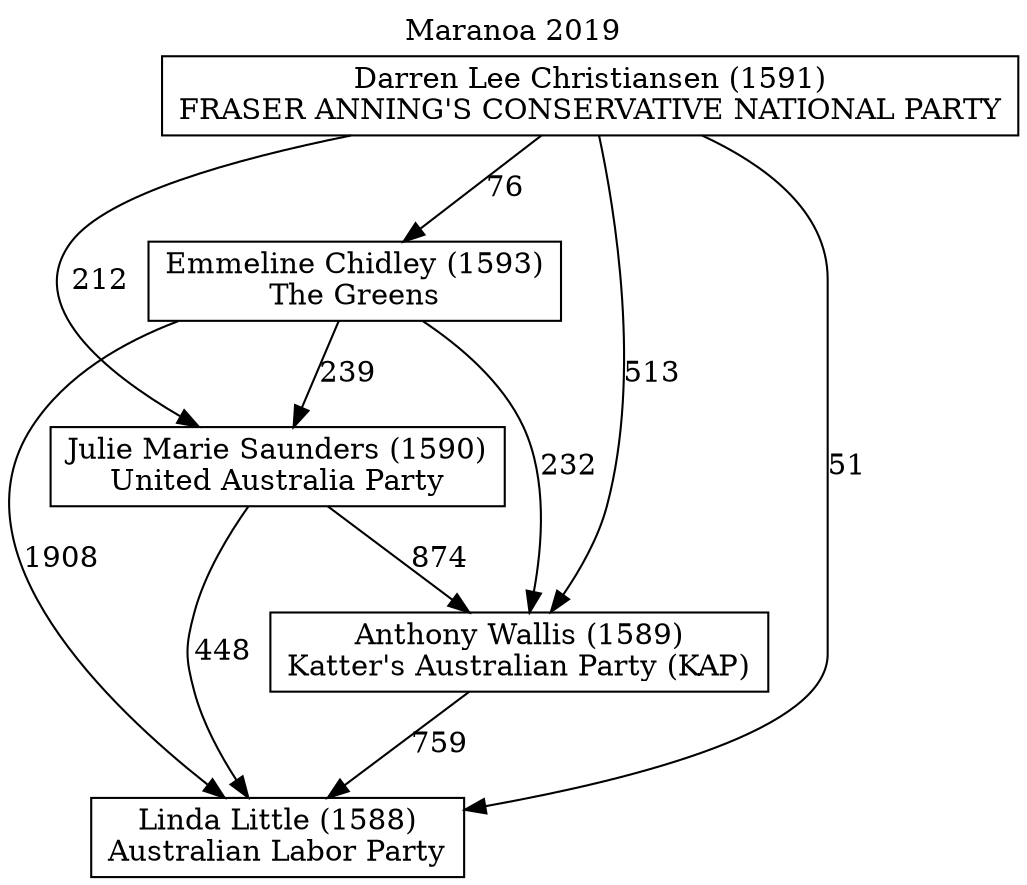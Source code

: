 // House preference flow
digraph "Linda Little (1588)_Maranoa_2019" {
	graph [label="Maranoa 2019" labelloc=t mclimit=10]
	node [shape=box]
	"Anthony Wallis (1589)" [label="Anthony Wallis (1589)
Katter's Australian Party (KAP)"]
	"Darren Lee Christiansen (1591)" [label="Darren Lee Christiansen (1591)
FRASER ANNING'S CONSERVATIVE NATIONAL PARTY"]
	"Emmeline Chidley (1593)" [label="Emmeline Chidley (1593)
The Greens"]
	"Julie Marie Saunders (1590)" [label="Julie Marie Saunders (1590)
United Australia Party"]
	"Linda Little (1588)" [label="Linda Little (1588)
Australian Labor Party"]
	"Anthony Wallis (1589)" -> "Linda Little (1588)" [label=759]
	"Darren Lee Christiansen (1591)" -> "Anthony Wallis (1589)" [label=513]
	"Darren Lee Christiansen (1591)" -> "Emmeline Chidley (1593)" [label=76]
	"Darren Lee Christiansen (1591)" -> "Julie Marie Saunders (1590)" [label=212]
	"Darren Lee Christiansen (1591)" -> "Linda Little (1588)" [label=51]
	"Emmeline Chidley (1593)" -> "Anthony Wallis (1589)" [label=232]
	"Emmeline Chidley (1593)" -> "Julie Marie Saunders (1590)" [label=239]
	"Emmeline Chidley (1593)" -> "Linda Little (1588)" [label=1908]
	"Julie Marie Saunders (1590)" -> "Anthony Wallis (1589)" [label=874]
	"Julie Marie Saunders (1590)" -> "Linda Little (1588)" [label=448]
}
